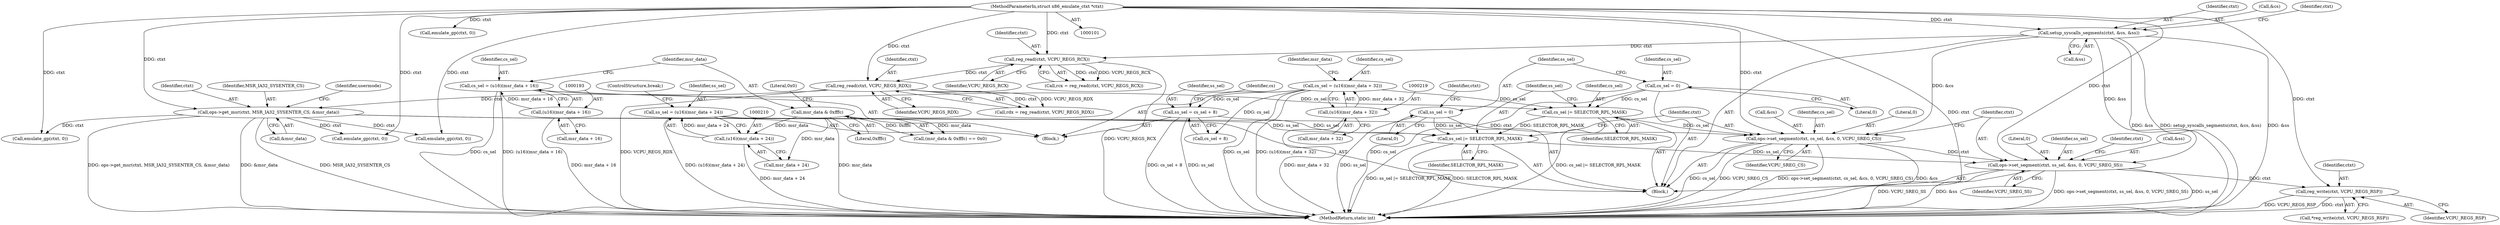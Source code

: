 digraph "0_linux_234f3ce485d54017f15cf5e0699cff4100121601_6@pointer" {
"1000270" [label="(Call,ops->set_segment(ctxt, ss_sel, &ss, 0, VCPU_SREG_SS))"];
"1000263" [label="(Call,ops->set_segment(ctxt, cs_sel, &cs, 0, VCPU_SREG_CS))"];
"1000181" [label="(Call,ops->get_msr(ctxt, MSR_IA32_SYSENTER_CS, &msr_data))"];
"1000168" [label="(Call,reg_read(ctxt, VCPU_REGS_RDX))"];
"1000163" [label="(Call,reg_read(ctxt, VCPU_REGS_RCX))"];
"1000140" [label="(Call,setup_syscalls_segments(ctxt, &cs, &ss))"];
"1000102" [label="(MethodParameterIn,struct x86_emulate_ctxt *ctxt)"];
"1000257" [label="(Call,cs_sel |= SELECTOR_RPL_MASK)"];
"1000190" [label="(Call,cs_sel = (u16)(msr_data + 16))"];
"1000192" [label="(Call,(u16)(msr_data + 16))"];
"1000117" [label="(Call,cs_sel = 0)"];
"1000216" [label="(Call,cs_sel = (u16)(msr_data + 32))"];
"1000218" [label="(Call,(u16)(msr_data + 32))"];
"1000260" [label="(Call,ss_sel |= SELECTOR_RPL_MASK)"];
"1000207" [label="(Call,ss_sel = (u16)(msr_data + 24))"];
"1000209" [label="(Call,(u16)(msr_data + 24))"];
"1000199" [label="(Call,msr_data & 0xfffc)"];
"1000231" [label="(Call,ss_sel = cs_sel + 8)"];
"1000121" [label="(Call,ss_sel = 0)"];
"1000284" [label="(Call,reg_write(ctxt, VCPU_REGS_RSP))"];
"1000285" [label="(Identifier,ctxt)"];
"1000279" [label="(Identifier,ctxt)"];
"1000182" [label="(Identifier,ctxt)"];
"1000166" [label="(Call,rdx = reg_read(ctxt, VCPU_REGS_RDX))"];
"1000188" [label="(Block,)"];
"1000198" [label="(Call,(msr_data & 0xfffc) == 0x0)"];
"1000128" [label="(Identifier,ctxt)"];
"1000220" [label="(Call,msr_data + 32)"];
"1000258" [label="(Identifier,cs_sel)"];
"1000122" [label="(Identifier,ss_sel)"];
"1000191" [label="(Identifier,cs_sel)"];
"1000257" [label="(Call,cs_sel |= SELECTOR_RPL_MASK)"];
"1000273" [label="(Call,&ss)"];
"1000232" [label="(Identifier,ss_sel)"];
"1000137" [label="(Call,emulate_gp(ctxt, 0))"];
"1000194" [label="(Call,msr_data + 16)"];
"1000270" [label="(Call,ops->set_segment(ctxt, ss_sel, &ss, 0, VCPU_SREG_SS))"];
"1000284" [label="(Call,reg_write(ctxt, VCPU_REGS_RSP))"];
"1000225" [label="(Identifier,msr_data)"];
"1000117" [label="(Call,cs_sel = 0)"];
"1000204" [label="(Call,emulate_gp(ctxt, 0))"];
"1000141" [label="(Identifier,ctxt)"];
"1000140" [label="(Call,setup_syscalls_segments(ctxt, &cs, &ss))"];
"1000165" [label="(Identifier,VCPU_REGS_RCX)"];
"1000286" [label="(Identifier,VCPU_REGS_RSP)"];
"1000184" [label="(Call,&msr_data)"];
"1000161" [label="(Call,rcx = reg_read(ctxt, VCPU_REGS_RCX))"];
"1000142" [label="(Call,&cs)"];
"1000164" [label="(Identifier,ctxt)"];
"1000290" [label="(MethodReturn,static int)"];
"1000271" [label="(Identifier,ctxt)"];
"1000190" [label="(Call,cs_sel = (u16)(msr_data + 16))"];
"1000216" [label="(Call,cs_sel = (u16)(msr_data + 32))"];
"1000169" [label="(Identifier,ctxt)"];
"1000119" [label="(Literal,0)"];
"1000118" [label="(Identifier,cs_sel)"];
"1000200" [label="(Identifier,msr_data)"];
"1000264" [label="(Identifier,ctxt)"];
"1000214" [label="(ControlStructure,break;)"];
"1000211" [label="(Call,msr_data + 24)"];
"1000183" [label="(Identifier,MSR_IA32_SYSENTER_CS)"];
"1000217" [label="(Identifier,cs_sel)"];
"1000266" [label="(Call,&cs)"];
"1000207" [label="(Call,ss_sel = (u16)(msr_data + 24))"];
"1000187" [label="(Identifier,usermode)"];
"1000265" [label="(Identifier,cs_sel)"];
"1000168" [label="(Call,reg_read(ctxt, VCPU_REGS_RDX))"];
"1000103" [label="(Block,)"];
"1000123" [label="(Literal,0)"];
"1000163" [label="(Call,reg_read(ctxt, VCPU_REGS_RCX))"];
"1000102" [label="(MethodParameterIn,struct x86_emulate_ctxt *ctxt)"];
"1000228" [label="(Call,emulate_gp(ctxt, 0))"];
"1000202" [label="(Literal,0x0)"];
"1000275" [label="(Literal,0)"];
"1000233" [label="(Call,cs_sel + 8)"];
"1000269" [label="(Identifier,VCPU_SREG_CS)"];
"1000253" [label="(Call,emulate_gp(ctxt, 0))"];
"1000238" [label="(Identifier,cs)"];
"1000272" [label="(Identifier,ss_sel)"];
"1000268" [label="(Literal,0)"];
"1000263" [label="(Call,ops->set_segment(ctxt, cs_sel, &cs, 0, VCPU_SREG_CS))"];
"1000201" [label="(Literal,0xfffc)"];
"1000283" [label="(Call,*reg_write(ctxt, VCPU_REGS_RSP))"];
"1000192" [label="(Call,(u16)(msr_data + 16))"];
"1000170" [label="(Identifier,VCPU_REGS_RDX)"];
"1000260" [label="(Call,ss_sel |= SELECTOR_RPL_MASK)"];
"1000261" [label="(Identifier,ss_sel)"];
"1000276" [label="(Identifier,VCPU_SREG_SS)"];
"1000218" [label="(Call,(u16)(msr_data + 32))"];
"1000231" [label="(Call,ss_sel = cs_sel + 8)"];
"1000209" [label="(Call,(u16)(msr_data + 24))"];
"1000150" [label="(Identifier,ctxt)"];
"1000259" [label="(Identifier,SELECTOR_RPL_MASK)"];
"1000208" [label="(Identifier,ss_sel)"];
"1000262" [label="(Identifier,SELECTOR_RPL_MASK)"];
"1000199" [label="(Call,msr_data & 0xfffc)"];
"1000121" [label="(Call,ss_sel = 0)"];
"1000181" [label="(Call,ops->get_msr(ctxt, MSR_IA32_SYSENTER_CS, &msr_data))"];
"1000144" [label="(Call,&ss)"];
"1000270" -> "1000103"  [label="AST: "];
"1000270" -> "1000276"  [label="CFG: "];
"1000271" -> "1000270"  [label="AST: "];
"1000272" -> "1000270"  [label="AST: "];
"1000273" -> "1000270"  [label="AST: "];
"1000275" -> "1000270"  [label="AST: "];
"1000276" -> "1000270"  [label="AST: "];
"1000279" -> "1000270"  [label="CFG: "];
"1000270" -> "1000290"  [label="DDG: VCPU_SREG_SS"];
"1000270" -> "1000290"  [label="DDG: &ss"];
"1000270" -> "1000290"  [label="DDG: ops->set_segment(ctxt, ss_sel, &ss, 0, VCPU_SREG_SS)"];
"1000270" -> "1000290"  [label="DDG: ss_sel"];
"1000263" -> "1000270"  [label="DDG: ctxt"];
"1000102" -> "1000270"  [label="DDG: ctxt"];
"1000260" -> "1000270"  [label="DDG: ss_sel"];
"1000140" -> "1000270"  [label="DDG: &ss"];
"1000270" -> "1000284"  [label="DDG: ctxt"];
"1000263" -> "1000103"  [label="AST: "];
"1000263" -> "1000269"  [label="CFG: "];
"1000264" -> "1000263"  [label="AST: "];
"1000265" -> "1000263"  [label="AST: "];
"1000266" -> "1000263"  [label="AST: "];
"1000268" -> "1000263"  [label="AST: "];
"1000269" -> "1000263"  [label="AST: "];
"1000271" -> "1000263"  [label="CFG: "];
"1000263" -> "1000290"  [label="DDG: cs_sel"];
"1000263" -> "1000290"  [label="DDG: VCPU_SREG_CS"];
"1000263" -> "1000290"  [label="DDG: ops->set_segment(ctxt, cs_sel, &cs, 0, VCPU_SREG_CS)"];
"1000263" -> "1000290"  [label="DDG: &cs"];
"1000181" -> "1000263"  [label="DDG: ctxt"];
"1000102" -> "1000263"  [label="DDG: ctxt"];
"1000257" -> "1000263"  [label="DDG: cs_sel"];
"1000140" -> "1000263"  [label="DDG: &cs"];
"1000181" -> "1000103"  [label="AST: "];
"1000181" -> "1000184"  [label="CFG: "];
"1000182" -> "1000181"  [label="AST: "];
"1000183" -> "1000181"  [label="AST: "];
"1000184" -> "1000181"  [label="AST: "];
"1000187" -> "1000181"  [label="CFG: "];
"1000181" -> "1000290"  [label="DDG: ops->get_msr(ctxt, MSR_IA32_SYSENTER_CS, &msr_data)"];
"1000181" -> "1000290"  [label="DDG: &msr_data"];
"1000181" -> "1000290"  [label="DDG: MSR_IA32_SYSENTER_CS"];
"1000168" -> "1000181"  [label="DDG: ctxt"];
"1000102" -> "1000181"  [label="DDG: ctxt"];
"1000181" -> "1000204"  [label="DDG: ctxt"];
"1000181" -> "1000228"  [label="DDG: ctxt"];
"1000181" -> "1000253"  [label="DDG: ctxt"];
"1000168" -> "1000166"  [label="AST: "];
"1000168" -> "1000170"  [label="CFG: "];
"1000169" -> "1000168"  [label="AST: "];
"1000170" -> "1000168"  [label="AST: "];
"1000166" -> "1000168"  [label="CFG: "];
"1000168" -> "1000290"  [label="DDG: VCPU_REGS_RDX"];
"1000168" -> "1000166"  [label="DDG: ctxt"];
"1000168" -> "1000166"  [label="DDG: VCPU_REGS_RDX"];
"1000163" -> "1000168"  [label="DDG: ctxt"];
"1000102" -> "1000168"  [label="DDG: ctxt"];
"1000163" -> "1000161"  [label="AST: "];
"1000163" -> "1000165"  [label="CFG: "];
"1000164" -> "1000163"  [label="AST: "];
"1000165" -> "1000163"  [label="AST: "];
"1000161" -> "1000163"  [label="CFG: "];
"1000163" -> "1000290"  [label="DDG: VCPU_REGS_RCX"];
"1000163" -> "1000161"  [label="DDG: ctxt"];
"1000163" -> "1000161"  [label="DDG: VCPU_REGS_RCX"];
"1000140" -> "1000163"  [label="DDG: ctxt"];
"1000102" -> "1000163"  [label="DDG: ctxt"];
"1000140" -> "1000103"  [label="AST: "];
"1000140" -> "1000144"  [label="CFG: "];
"1000141" -> "1000140"  [label="AST: "];
"1000142" -> "1000140"  [label="AST: "];
"1000144" -> "1000140"  [label="AST: "];
"1000150" -> "1000140"  [label="CFG: "];
"1000140" -> "1000290"  [label="DDG: &cs"];
"1000140" -> "1000290"  [label="DDG: setup_syscalls_segments(ctxt, &cs, &ss)"];
"1000140" -> "1000290"  [label="DDG: &ss"];
"1000102" -> "1000140"  [label="DDG: ctxt"];
"1000102" -> "1000101"  [label="AST: "];
"1000102" -> "1000290"  [label="DDG: ctxt"];
"1000102" -> "1000137"  [label="DDG: ctxt"];
"1000102" -> "1000204"  [label="DDG: ctxt"];
"1000102" -> "1000228"  [label="DDG: ctxt"];
"1000102" -> "1000253"  [label="DDG: ctxt"];
"1000102" -> "1000284"  [label="DDG: ctxt"];
"1000257" -> "1000103"  [label="AST: "];
"1000257" -> "1000259"  [label="CFG: "];
"1000258" -> "1000257"  [label="AST: "];
"1000259" -> "1000257"  [label="AST: "];
"1000261" -> "1000257"  [label="CFG: "];
"1000257" -> "1000290"  [label="DDG: cs_sel |= SELECTOR_RPL_MASK"];
"1000190" -> "1000257"  [label="DDG: cs_sel"];
"1000117" -> "1000257"  [label="DDG: cs_sel"];
"1000216" -> "1000257"  [label="DDG: cs_sel"];
"1000257" -> "1000260"  [label="DDG: SELECTOR_RPL_MASK"];
"1000190" -> "1000188"  [label="AST: "];
"1000190" -> "1000192"  [label="CFG: "];
"1000191" -> "1000190"  [label="AST: "];
"1000192" -> "1000190"  [label="AST: "];
"1000200" -> "1000190"  [label="CFG: "];
"1000190" -> "1000290"  [label="DDG: cs_sel"];
"1000190" -> "1000290"  [label="DDG: (u16)(msr_data + 16)"];
"1000192" -> "1000190"  [label="DDG: msr_data + 16"];
"1000192" -> "1000194"  [label="CFG: "];
"1000193" -> "1000192"  [label="AST: "];
"1000194" -> "1000192"  [label="AST: "];
"1000192" -> "1000290"  [label="DDG: msr_data + 16"];
"1000117" -> "1000103"  [label="AST: "];
"1000117" -> "1000119"  [label="CFG: "];
"1000118" -> "1000117"  [label="AST: "];
"1000119" -> "1000117"  [label="AST: "];
"1000122" -> "1000117"  [label="CFG: "];
"1000117" -> "1000290"  [label="DDG: cs_sel"];
"1000216" -> "1000188"  [label="AST: "];
"1000216" -> "1000218"  [label="CFG: "];
"1000217" -> "1000216"  [label="AST: "];
"1000218" -> "1000216"  [label="AST: "];
"1000225" -> "1000216"  [label="CFG: "];
"1000216" -> "1000290"  [label="DDG: cs_sel"];
"1000216" -> "1000290"  [label="DDG: (u16)(msr_data + 32)"];
"1000218" -> "1000216"  [label="DDG: msr_data + 32"];
"1000216" -> "1000231"  [label="DDG: cs_sel"];
"1000216" -> "1000233"  [label="DDG: cs_sel"];
"1000218" -> "1000220"  [label="CFG: "];
"1000219" -> "1000218"  [label="AST: "];
"1000220" -> "1000218"  [label="AST: "];
"1000218" -> "1000290"  [label="DDG: msr_data + 32"];
"1000260" -> "1000103"  [label="AST: "];
"1000260" -> "1000262"  [label="CFG: "];
"1000261" -> "1000260"  [label="AST: "];
"1000262" -> "1000260"  [label="AST: "];
"1000264" -> "1000260"  [label="CFG: "];
"1000260" -> "1000290"  [label="DDG: ss_sel |= SELECTOR_RPL_MASK"];
"1000260" -> "1000290"  [label="DDG: SELECTOR_RPL_MASK"];
"1000207" -> "1000260"  [label="DDG: ss_sel"];
"1000231" -> "1000260"  [label="DDG: ss_sel"];
"1000121" -> "1000260"  [label="DDG: ss_sel"];
"1000207" -> "1000188"  [label="AST: "];
"1000207" -> "1000209"  [label="CFG: "];
"1000208" -> "1000207"  [label="AST: "];
"1000209" -> "1000207"  [label="AST: "];
"1000214" -> "1000207"  [label="CFG: "];
"1000207" -> "1000290"  [label="DDG: (u16)(msr_data + 24)"];
"1000209" -> "1000207"  [label="DDG: msr_data + 24"];
"1000209" -> "1000211"  [label="CFG: "];
"1000210" -> "1000209"  [label="AST: "];
"1000211" -> "1000209"  [label="AST: "];
"1000209" -> "1000290"  [label="DDG: msr_data + 24"];
"1000199" -> "1000209"  [label="DDG: msr_data"];
"1000199" -> "1000198"  [label="AST: "];
"1000199" -> "1000201"  [label="CFG: "];
"1000200" -> "1000199"  [label="AST: "];
"1000201" -> "1000199"  [label="AST: "];
"1000202" -> "1000199"  [label="CFG: "];
"1000199" -> "1000290"  [label="DDG: msr_data"];
"1000199" -> "1000198"  [label="DDG: msr_data"];
"1000199" -> "1000198"  [label="DDG: 0xfffc"];
"1000199" -> "1000211"  [label="DDG: msr_data"];
"1000231" -> "1000188"  [label="AST: "];
"1000231" -> "1000233"  [label="CFG: "];
"1000232" -> "1000231"  [label="AST: "];
"1000233" -> "1000231"  [label="AST: "];
"1000238" -> "1000231"  [label="CFG: "];
"1000231" -> "1000290"  [label="DDG: cs_sel + 8"];
"1000231" -> "1000290"  [label="DDG: ss_sel"];
"1000121" -> "1000103"  [label="AST: "];
"1000121" -> "1000123"  [label="CFG: "];
"1000122" -> "1000121"  [label="AST: "];
"1000123" -> "1000121"  [label="AST: "];
"1000128" -> "1000121"  [label="CFG: "];
"1000121" -> "1000290"  [label="DDG: ss_sel"];
"1000284" -> "1000283"  [label="AST: "];
"1000284" -> "1000286"  [label="CFG: "];
"1000285" -> "1000284"  [label="AST: "];
"1000286" -> "1000284"  [label="AST: "];
"1000283" -> "1000284"  [label="CFG: "];
"1000284" -> "1000290"  [label="DDG: VCPU_REGS_RSP"];
"1000284" -> "1000290"  [label="DDG: ctxt"];
}
